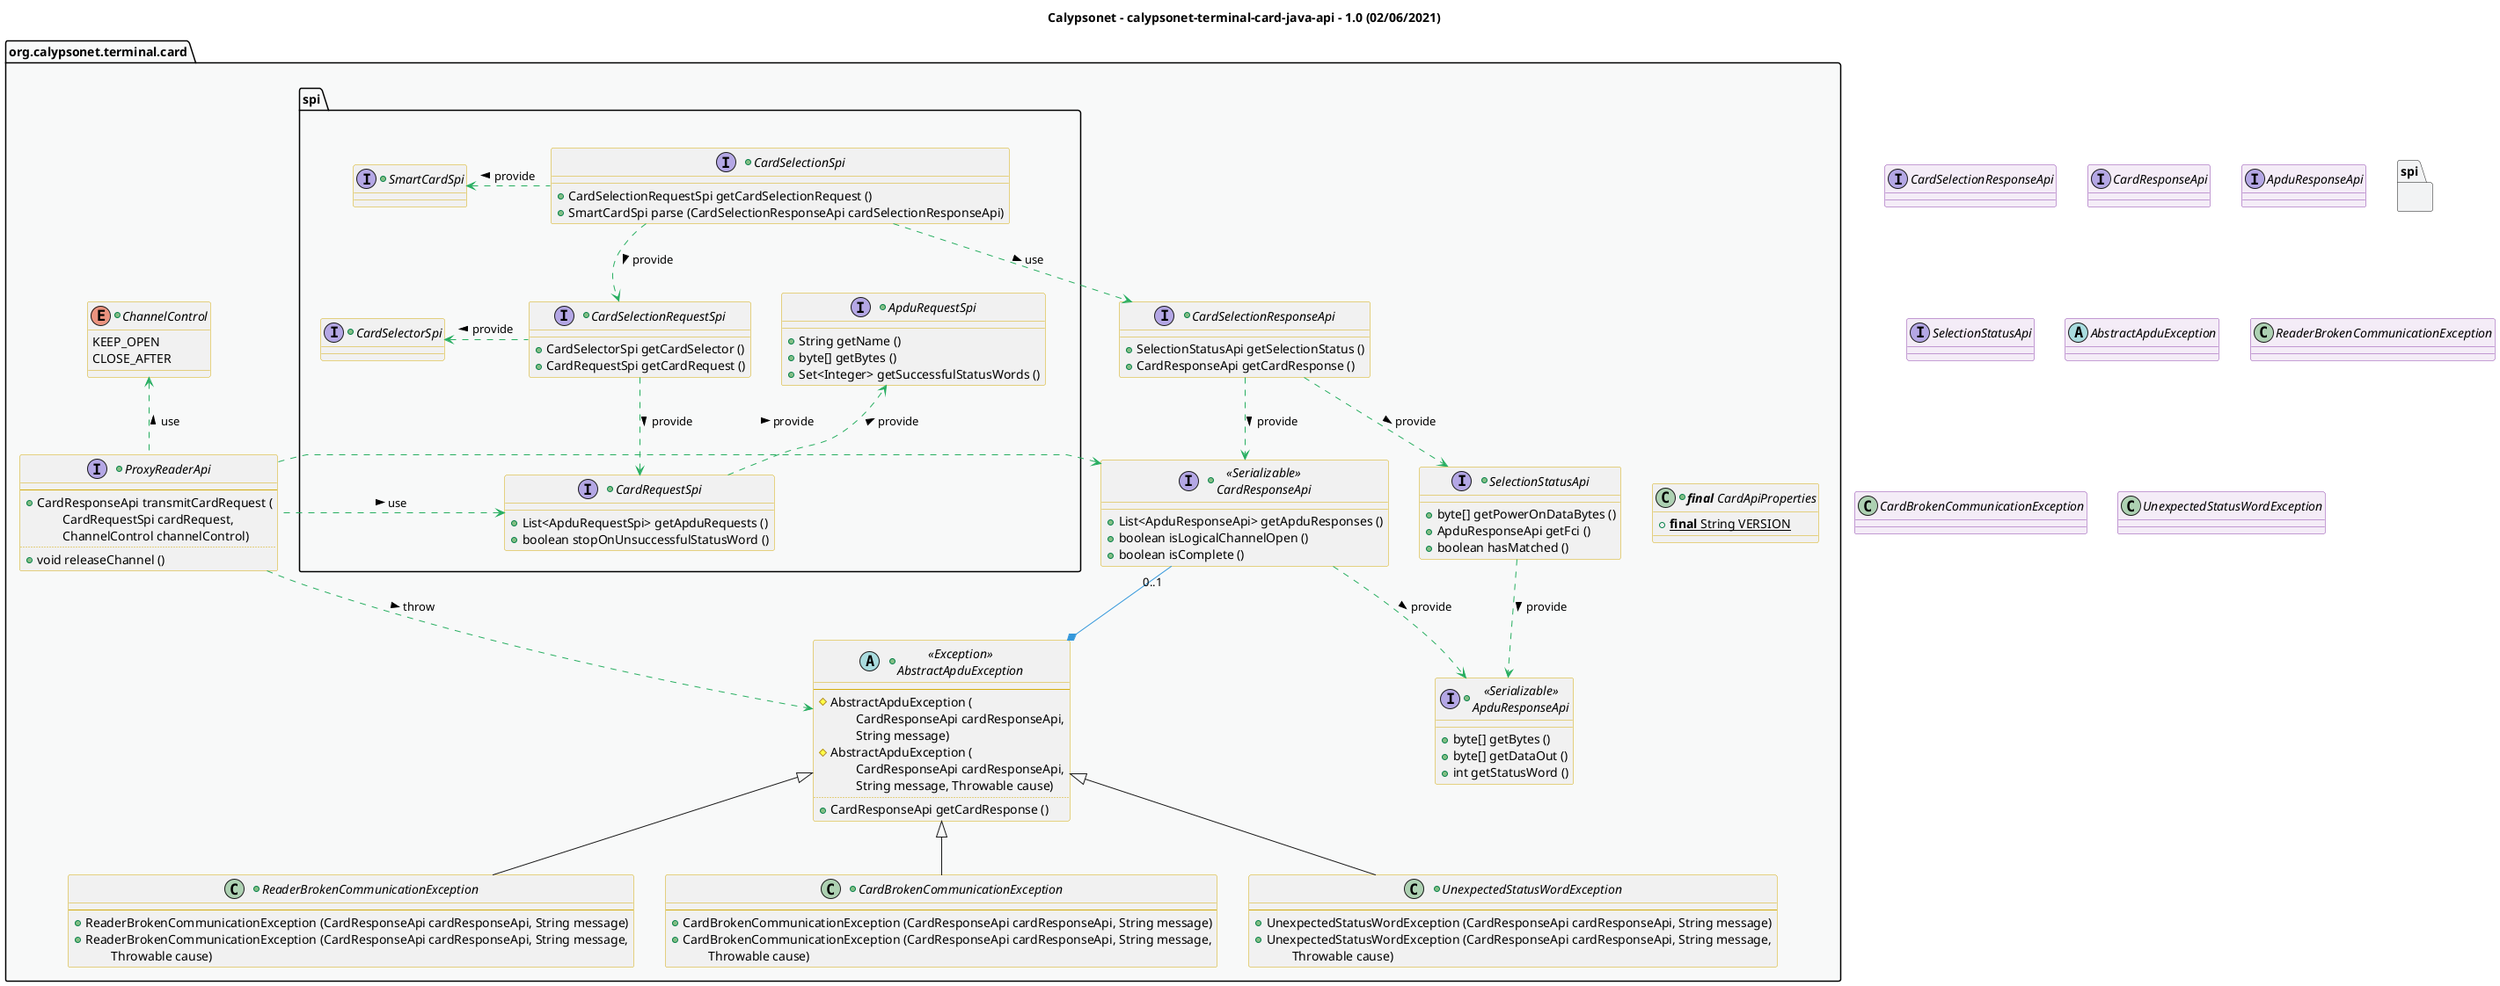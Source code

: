 @startuml
title
        Calypsonet - calypsonet-terminal-card-java-api - 1.0 (02/06/2021)
end title

' == THEME ==

'Couleurs issues de : https://htmlcolorcodes.com/fr/tableau-de-couleur/tableau-de-couleur-design-plat/
!define C_GREY1 F8F9F9
!define C_GREY2 F2F3F4
!define C_GREY3 E5E7E9
!define C_GREY4 D7DBDD
!define C_GREY5 CACFD2
!define C_GREY6 BDC3C7
!define C_LINK 3498DB
!define C_USE 27AE60

skinparam Shadowing false
skinparam ClassFontStyle italic
skinparam ClassBorderColor #D4AC0D
skinparam stereotypeABorderColor #A9DCDF
skinparam stereotypeIBorderColor #B4A7E5
skinparam stereotypeCBorderColor #ADD1B2
skinparam stereotypeEBorderColor #EB93DF
' Red
skinparam ClassBackgroundColor<<red>> #FDEDEC
skinparam ClassBorderColor<<red>> #E74C3C
hide <<red>> stereotype
' Purple
skinparam ClassBackgroundColor<<purple>> #F4ECF7
skinparam ClassBorderColor<<purple>> #8E44AD
hide <<purple>> stereotype
' blue
skinparam ClassBackgroundColor<<blue>> #EBF5FB
skinparam ClassBorderColor<<blue>> #3498DB
hide <<blue>> stereotype
' Green
skinparam ClassBackgroundColor<<green>> #E9F7EF
skinparam ClassBorderColor<<green>> #27AE60
hide <<green>> stereotype
' Grey
skinparam ClassBackgroundColor<<grey>> #EAECEE
skinparam ClassBorderColor<<grey>> #2C3E50
hide <<grey>> stereotype

' == CONTENT ==

package "org.calypsonet.terminal.card" as api {
    ' SPI
    package spi {
        +interface CardSelectionSpi {
            +CardSelectionRequestSpi getCardSelectionRequest ()
            +SmartCardSpi parse (CardSelectionResponseApi cardSelectionResponseApi)
        }
        +interface CardSelectorSpi {
        }
        +interface SmartCardSpi {
        }
        ' REQUEST
        together {
            +interface CardSelectionRequestSpi {
                +CardSelectorSpi getCardSelector ()
                +CardRequestSpi getCardRequest ()
            }
            +interface CardRequestSpi {
                +List<ApduRequestSpi> getApduRequests ()
                +boolean stopOnUnsuccessfulStatusWord ()
            }
            +interface ApduRequestSpi {
                +String getName ()
                +byte[] getBytes ()
                +Set<Integer> getSuccessfulStatusWords ()
            }
        }
    }
    +interface ProxyReaderApi {
        --
        +CardResponseApi transmitCardRequest (
        \tCardRequestSpi cardRequest,
        \tChannelControl channelControl)
        ..
        +void releaseChannel ()
    }
    +enum ChannelControl {
        KEEP_OPEN
        CLOSE_AFTER
    }
    ' RESPONSE
    together {
        +class "**final** CardApiProperties" as ApiProperties {
            +{static} **final** String VERSION
        }
        +interface CardSelectionResponseApi {
            +SelectionStatusApi getSelectionStatus ()
            +CardResponseApi getCardResponse ()
        }
        +interface "<<Serializable>>\nCardResponseApi" as CardResponseApi {
            +List<ApduResponseApi> getApduResponses ()
            +boolean isLogicalChannelOpen ()
            +boolean isComplete ()
        }
        +interface "<<Serializable>>\nApduResponseApi" as ApduResponseApi {
            +byte[] getBytes ()
            +byte[] getDataOut ()
            +int getStatusWord ()
        }
        +interface SelectionStatusApi {
            +byte[] getPowerOnDataBytes ()
            +ApduResponseApi getFci ()
            +boolean hasMatched ()
        }
    }
    +abstract class "<<Exception>>\nAbstractApduException" as AbstractApduException {
        --
        #AbstractApduException (
            \tCardResponseApi cardResponseApi,
            \tString message)
        #AbstractApduException (
            \tCardResponseApi cardResponseApi,
            \tString message, Throwable cause)
        ..
        +CardResponseApi getCardResponse ()
    }
    +class ReaderBrokenCommunicationException extends AbstractApduException {
        --
        +ReaderBrokenCommunicationException (CardResponseApi cardResponseApi, String message)
        +ReaderBrokenCommunicationException (CardResponseApi cardResponseApi, String message,
            \tThrowable cause)
    }
    +class CardBrokenCommunicationException extends AbstractApduException {
        --
        +CardBrokenCommunicationException (CardResponseApi cardResponseApi, String message)
        +CardBrokenCommunicationException (CardResponseApi cardResponseApi, String message,
            \tThrowable cause)
    }
    +class UnexpectedStatusWordException extends AbstractApduException {
        --
        +UnexpectedStatusWordException (CardResponseApi cardResponseApi, String message)
        +UnexpectedStatusWordException (CardResponseApi cardResponseApi, String message,
            \tThrowable cause)
    }
}

' Associations

CardSelectionSpi .left.> SmartCardSpi #C_USE : provide >
CardSelectionSpi ..> CardSelectionRequestSpi #C_USE : provide >
CardSelectionSpi ..> CardSelectionResponseApi #C_USE : use >

CardSelectionRequestSpi .left.> CardSelectorSpi #C_USE : provide >
CardSelectionRequestSpi ..> CardRequestSpi #C_USE : provide >

CardRequestSpi ..> ApduRequestSpi #C_USE : provide >

CardSelectionResponseApi ..> CardResponseApi #C_USE : provide >
CardSelectionResponseApi ..> SelectionStatusApi #C_USE : provide >

CardResponseApi ..> ApduResponseApi #C_USE : provide >

SelectionStatusApi ..> ApduResponseApi #C_USE : provide >

AbstractApduException *-up- "0..1" CardResponseApi #C_LINK

ProxyReaderApi .left.> CardRequestSpi #C_USE : use >
ProxyReaderApi .up.> ChannelControl #C_USE : use >

ProxyReaderApi .right.> CardResponseApi #C_USE : provide >
ProxyReaderApi ..> AbstractApduException #C_USE : throw >

' == LAYOUT ==

ApiProperties -[hidden]left- CardSelectionResponseApi
spi -[hidden]- CardSelectionResponseApi

' == STYLE ==

package api #C_GREY1 {}
package spi #C_GREY2 {}

interface CardSelectionResponseApi <<purple>>
interface CardResponseApi <<purple>>
interface ApduResponseApi <<purple>>
interface SelectionStatusApi <<purple>>
abstract class AbstractApduException <<purple>>
class ReaderBrokenCommunicationException <<purple>>
class CardBrokenCommunicationException <<purple>>
class UnexpectedStatusWordException <<purple>>

@enduml